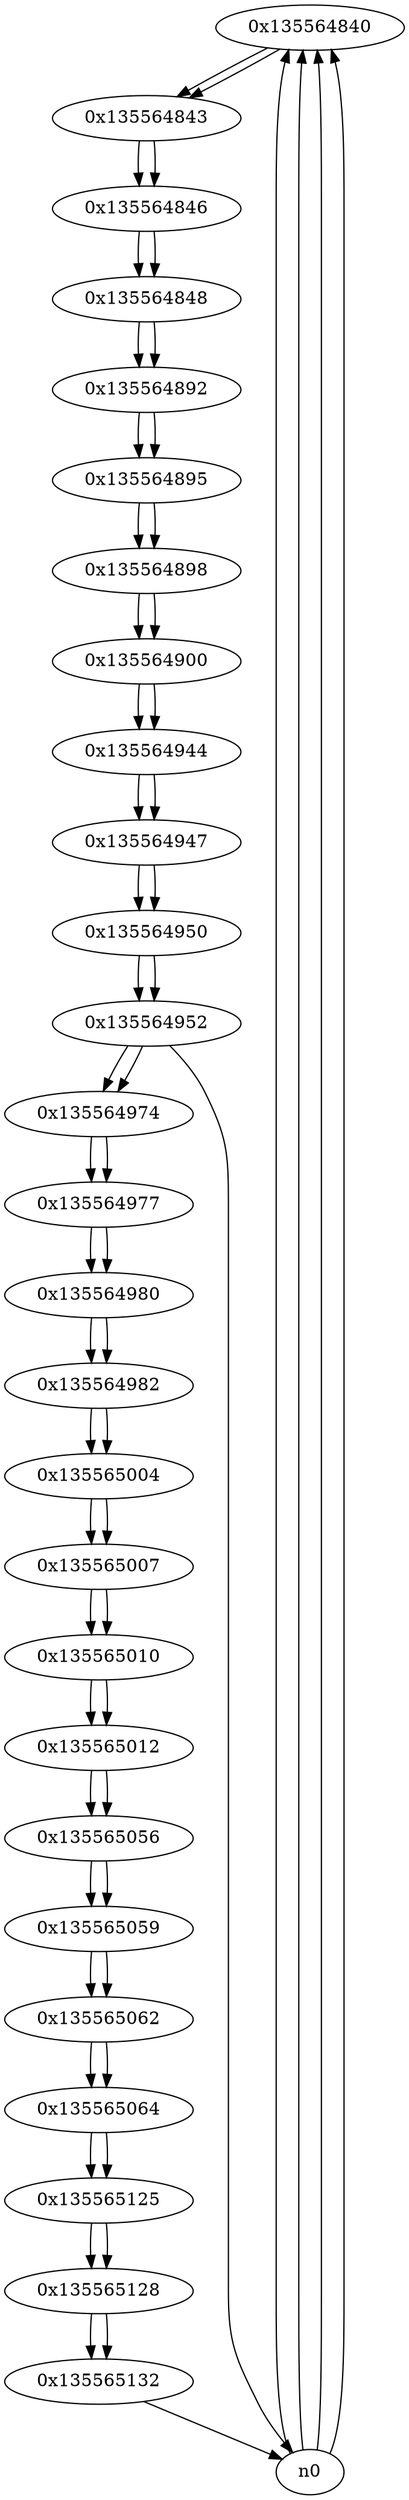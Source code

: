 digraph G{
/* nodes */
  n1 [label="0x135564840"]
  n2 [label="0x135564843"]
  n3 [label="0x135564846"]
  n4 [label="0x135564848"]
  n5 [label="0x135564892"]
  n6 [label="0x135564895"]
  n7 [label="0x135564898"]
  n8 [label="0x135564900"]
  n9 [label="0x135564944"]
  n10 [label="0x135564947"]
  n11 [label="0x135564950"]
  n12 [label="0x135564952"]
  n13 [label="0x135564974"]
  n14 [label="0x135564977"]
  n15 [label="0x135564980"]
  n16 [label="0x135564982"]
  n17 [label="0x135565004"]
  n18 [label="0x135565007"]
  n19 [label="0x135565010"]
  n20 [label="0x135565012"]
  n21 [label="0x135565056"]
  n22 [label="0x135565059"]
  n23 [label="0x135565062"]
  n24 [label="0x135565064"]
  n25 [label="0x135565125"]
  n26 [label="0x135565128"]
  n27 [label="0x135565132"]
/* edges */
n1 -> n2;
n0 -> n1;
n0 -> n1;
n0 -> n1;
n0 -> n1;
n2 -> n3;
n1 -> n2;
n3 -> n4;
n2 -> n3;
n4 -> n5;
n3 -> n4;
n5 -> n6;
n4 -> n5;
n6 -> n7;
n5 -> n6;
n7 -> n8;
n6 -> n7;
n8 -> n9;
n7 -> n8;
n9 -> n10;
n8 -> n9;
n10 -> n11;
n9 -> n10;
n11 -> n12;
n10 -> n11;
n12 -> n13;
n12 -> n0;
n11 -> n12;
n13 -> n14;
n12 -> n13;
n14 -> n15;
n13 -> n14;
n15 -> n16;
n14 -> n15;
n16 -> n17;
n15 -> n16;
n17 -> n18;
n16 -> n17;
n18 -> n19;
n17 -> n18;
n19 -> n20;
n18 -> n19;
n20 -> n21;
n19 -> n20;
n21 -> n22;
n20 -> n21;
n22 -> n23;
n21 -> n22;
n23 -> n24;
n22 -> n23;
n24 -> n25;
n23 -> n24;
n25 -> n26;
n24 -> n25;
n26 -> n27;
n25 -> n26;
n27 -> n0;
n26 -> n27;
}
